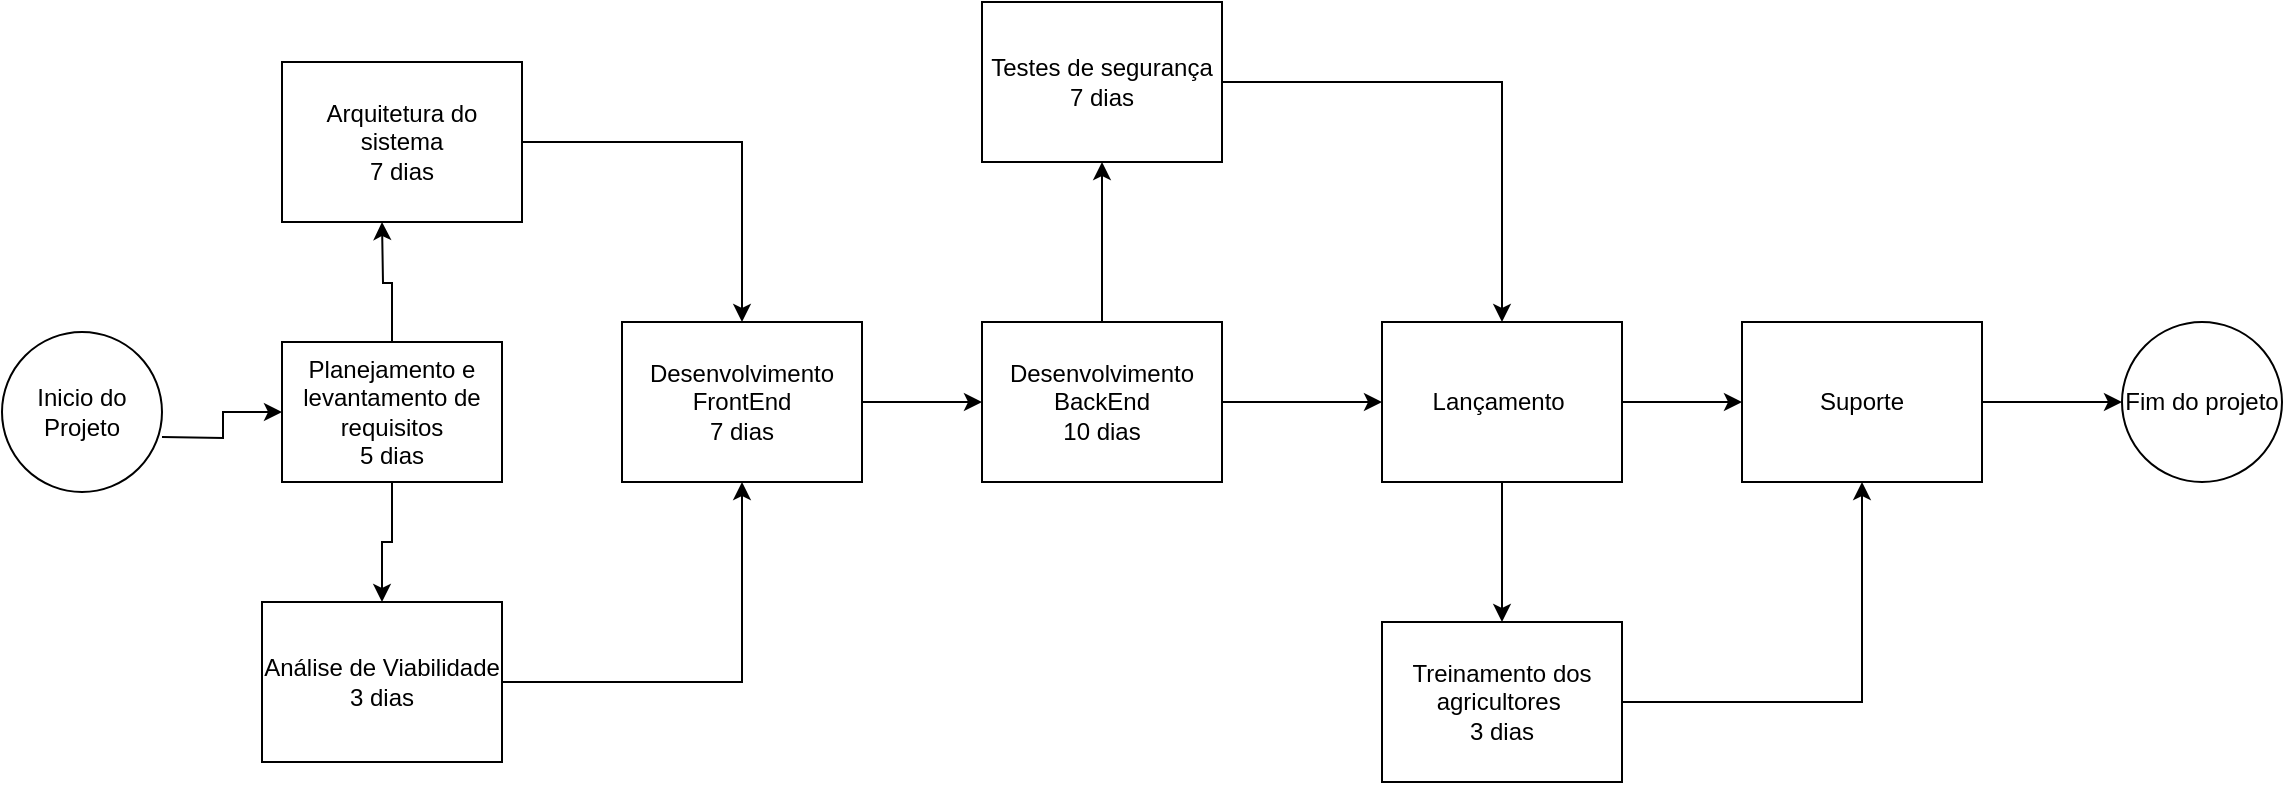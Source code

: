 <mxfile version="24.7.7">
  <diagram name="Page-1" id="2a216829-ef6e-dabb-86c1-c78162f3ba2b">
    <mxGraphModel dx="1444" dy="811" grid="1" gridSize="10" guides="1" tooltips="1" connect="1" arrows="1" fold="1" page="1" pageScale="1" pageWidth="850" pageHeight="1100" background="none" math="0" shadow="0">
      <root>
        <mxCell id="0" />
        <mxCell id="1" parent="0" />
        <mxCell id="juU7Xa_zxB1kfExCuwxy-2" style="edgeStyle=orthogonalEdgeStyle;rounded=0;orthogonalLoop=1;jettySize=auto;html=1;" edge="1" parent="1" source="7a84cebc1def654-2">
          <mxGeometry relative="1" as="geometry">
            <mxPoint x="420" y="200" as="targetPoint" />
          </mxGeometry>
        </mxCell>
        <mxCell id="7a84cebc1def654-2" value="Planejamento e levantamento de requisitos&lt;div&gt;5 dias&lt;/div&gt;" style="shape=ext;rounded=1;html=1;whiteSpace=wrap;arcSize=0;" parent="1" vertex="1">
          <mxGeometry x="370" y="260" width="110" height="70" as="geometry" />
        </mxCell>
        <mxCell id="juU7Xa_zxB1kfExCuwxy-16" style="edgeStyle=orthogonalEdgeStyle;rounded=0;orthogonalLoop=1;jettySize=auto;html=1;entryX=0.5;entryY=1;entryDx=0;entryDy=0;" edge="1" parent="1" source="7a84cebc1def654-3" target="juU7Xa_zxB1kfExCuwxy-9">
          <mxGeometry relative="1" as="geometry" />
        </mxCell>
        <mxCell id="7a84cebc1def654-3" value="Análise de Viabilidade&lt;div&gt;3 dias&lt;/div&gt;" style="shape=ext;rounded=1;html=1;whiteSpace=wrap;arcSize=0;" parent="1" vertex="1">
          <mxGeometry x="360" y="390" width="120" height="80" as="geometry" />
        </mxCell>
        <mxCell id="7a84cebc1def654-36" style="edgeStyle=orthogonalEdgeStyle;rounded=0;html=1;jettySize=auto;orthogonalLoop=1;" parent="1" target="7a84cebc1def654-2" edge="1">
          <mxGeometry relative="1" as="geometry">
            <mxPoint x="310.0" y="307.526" as="sourcePoint" />
          </mxGeometry>
        </mxCell>
        <mxCell id="7a84cebc1def654-39" style="edgeStyle=orthogonalEdgeStyle;rounded=0;html=1;jettySize=auto;orthogonalLoop=1;exitX=0.5;exitY=1;exitDx=0;exitDy=0;" parent="1" source="7a84cebc1def654-2" target="7a84cebc1def654-3" edge="1">
          <mxGeometry relative="1" as="geometry" />
        </mxCell>
        <mxCell id="juU7Xa_zxB1kfExCuwxy-4" style="edgeStyle=orthogonalEdgeStyle;rounded=0;orthogonalLoop=1;jettySize=auto;html=1;entryX=0.5;entryY=0;entryDx=0;entryDy=0;" edge="1" parent="1" source="juU7Xa_zxB1kfExCuwxy-3" target="juU7Xa_zxB1kfExCuwxy-9">
          <mxGeometry relative="1" as="geometry">
            <mxPoint x="600" y="240" as="targetPoint" />
          </mxGeometry>
        </mxCell>
        <mxCell id="juU7Xa_zxB1kfExCuwxy-3" value="Arquitetura do sistema&lt;div&gt;7 dias&lt;/div&gt;" style="shape=ext;rounded=1;html=1;whiteSpace=wrap;arcSize=0;" vertex="1" parent="1">
          <mxGeometry x="370" y="120" width="120" height="80" as="geometry" />
        </mxCell>
        <mxCell id="juU7Xa_zxB1kfExCuwxy-12" style="edgeStyle=orthogonalEdgeStyle;rounded=0;orthogonalLoop=1;jettySize=auto;html=1;" edge="1" parent="1" source="juU7Xa_zxB1kfExCuwxy-5">
          <mxGeometry relative="1" as="geometry">
            <mxPoint x="920" y="290" as="targetPoint" />
          </mxGeometry>
        </mxCell>
        <mxCell id="juU7Xa_zxB1kfExCuwxy-19" value="" style="edgeStyle=orthogonalEdgeStyle;rounded=0;orthogonalLoop=1;jettySize=auto;html=1;" edge="1" parent="1" source="juU7Xa_zxB1kfExCuwxy-5" target="juU7Xa_zxB1kfExCuwxy-18">
          <mxGeometry relative="1" as="geometry" />
        </mxCell>
        <mxCell id="juU7Xa_zxB1kfExCuwxy-22" value="" style="edgeStyle=orthogonalEdgeStyle;rounded=0;orthogonalLoop=1;jettySize=auto;html=1;exitX=0.5;exitY=1;exitDx=0;exitDy=0;" edge="1" parent="1" source="juU7Xa_zxB1kfExCuwxy-13" target="juU7Xa_zxB1kfExCuwxy-21">
          <mxGeometry relative="1" as="geometry" />
        </mxCell>
        <mxCell id="juU7Xa_zxB1kfExCuwxy-5" value="Desenvolvimento BackEnd&lt;div&gt;10 dias&lt;/div&gt;" style="shape=ext;rounded=1;html=1;whiteSpace=wrap;arcSize=0;" vertex="1" parent="1">
          <mxGeometry x="720" y="250" width="120" height="80" as="geometry" />
        </mxCell>
        <mxCell id="juU7Xa_zxB1kfExCuwxy-10" style="edgeStyle=orthogonalEdgeStyle;rounded=0;orthogonalLoop=1;jettySize=auto;html=1;" edge="1" parent="1" source="juU7Xa_zxB1kfExCuwxy-9" target="juU7Xa_zxB1kfExCuwxy-5">
          <mxGeometry relative="1" as="geometry" />
        </mxCell>
        <mxCell id="juU7Xa_zxB1kfExCuwxy-9" value="Desenvolvimento FrontEnd&lt;div&gt;7 dias&lt;/div&gt;" style="shape=ext;rounded=1;html=1;whiteSpace=wrap;arcSize=0;" vertex="1" parent="1">
          <mxGeometry x="540" y="250" width="120" height="80" as="geometry" />
        </mxCell>
        <mxCell id="juU7Xa_zxB1kfExCuwxy-14" style="edgeStyle=orthogonalEdgeStyle;rounded=0;orthogonalLoop=1;jettySize=auto;html=1;" edge="1" parent="1" source="juU7Xa_zxB1kfExCuwxy-13">
          <mxGeometry relative="1" as="geometry">
            <mxPoint x="1100" y="290" as="targetPoint" />
          </mxGeometry>
        </mxCell>
        <mxCell id="juU7Xa_zxB1kfExCuwxy-13" value="Lançamento&amp;nbsp;" style="shape=ext;rounded=1;html=1;whiteSpace=wrap;arcSize=0;" vertex="1" parent="1">
          <mxGeometry x="920" y="250" width="120" height="80" as="geometry" />
        </mxCell>
        <mxCell id="juU7Xa_zxB1kfExCuwxy-24" style="edgeStyle=orthogonalEdgeStyle;rounded=0;orthogonalLoop=1;jettySize=auto;html=1;" edge="1" parent="1" source="juU7Xa_zxB1kfExCuwxy-15">
          <mxGeometry relative="1" as="geometry">
            <mxPoint x="1290" y="290" as="targetPoint" />
          </mxGeometry>
        </mxCell>
        <mxCell id="juU7Xa_zxB1kfExCuwxy-15" value="Suporte" style="shape=ext;rounded=1;html=1;whiteSpace=wrap;arcSize=0;" vertex="1" parent="1">
          <mxGeometry x="1100" y="250" width="120" height="80" as="geometry" />
        </mxCell>
        <mxCell id="juU7Xa_zxB1kfExCuwxy-17" value="Inicio do Projeto" style="ellipse;whiteSpace=wrap;html=1;aspect=fixed;" vertex="1" parent="1">
          <mxGeometry x="230" y="255" width="80" height="80" as="geometry" />
        </mxCell>
        <mxCell id="juU7Xa_zxB1kfExCuwxy-20" style="edgeStyle=orthogonalEdgeStyle;rounded=0;orthogonalLoop=1;jettySize=auto;html=1;entryX=0.5;entryY=0;entryDx=0;entryDy=0;" edge="1" parent="1" source="juU7Xa_zxB1kfExCuwxy-18" target="juU7Xa_zxB1kfExCuwxy-13">
          <mxGeometry relative="1" as="geometry" />
        </mxCell>
        <mxCell id="juU7Xa_zxB1kfExCuwxy-18" value="Testes de segurança&lt;div&gt;7 dias&lt;/div&gt;" style="shape=ext;rounded=1;html=1;whiteSpace=wrap;arcSize=0;" vertex="1" parent="1">
          <mxGeometry x="720" y="90" width="120" height="80" as="geometry" />
        </mxCell>
        <mxCell id="juU7Xa_zxB1kfExCuwxy-23" style="edgeStyle=orthogonalEdgeStyle;rounded=0;orthogonalLoop=1;jettySize=auto;html=1;entryX=0.5;entryY=1;entryDx=0;entryDy=0;" edge="1" parent="1" source="juU7Xa_zxB1kfExCuwxy-21" target="juU7Xa_zxB1kfExCuwxy-15">
          <mxGeometry relative="1" as="geometry" />
        </mxCell>
        <mxCell id="juU7Xa_zxB1kfExCuwxy-21" value="&lt;div&gt;Treinamento dos agricultores&amp;nbsp;&lt;/div&gt;&lt;div&gt;3 dias&lt;/div&gt;" style="shape=ext;rounded=1;html=1;whiteSpace=wrap;arcSize=0;" vertex="1" parent="1">
          <mxGeometry x="920" y="400" width="120" height="80" as="geometry" />
        </mxCell>
        <mxCell id="juU7Xa_zxB1kfExCuwxy-25" value="Fim do projeto" style="ellipse;whiteSpace=wrap;html=1;aspect=fixed;" vertex="1" parent="1">
          <mxGeometry x="1290" y="250" width="80" height="80" as="geometry" />
        </mxCell>
      </root>
    </mxGraphModel>
  </diagram>
</mxfile>
